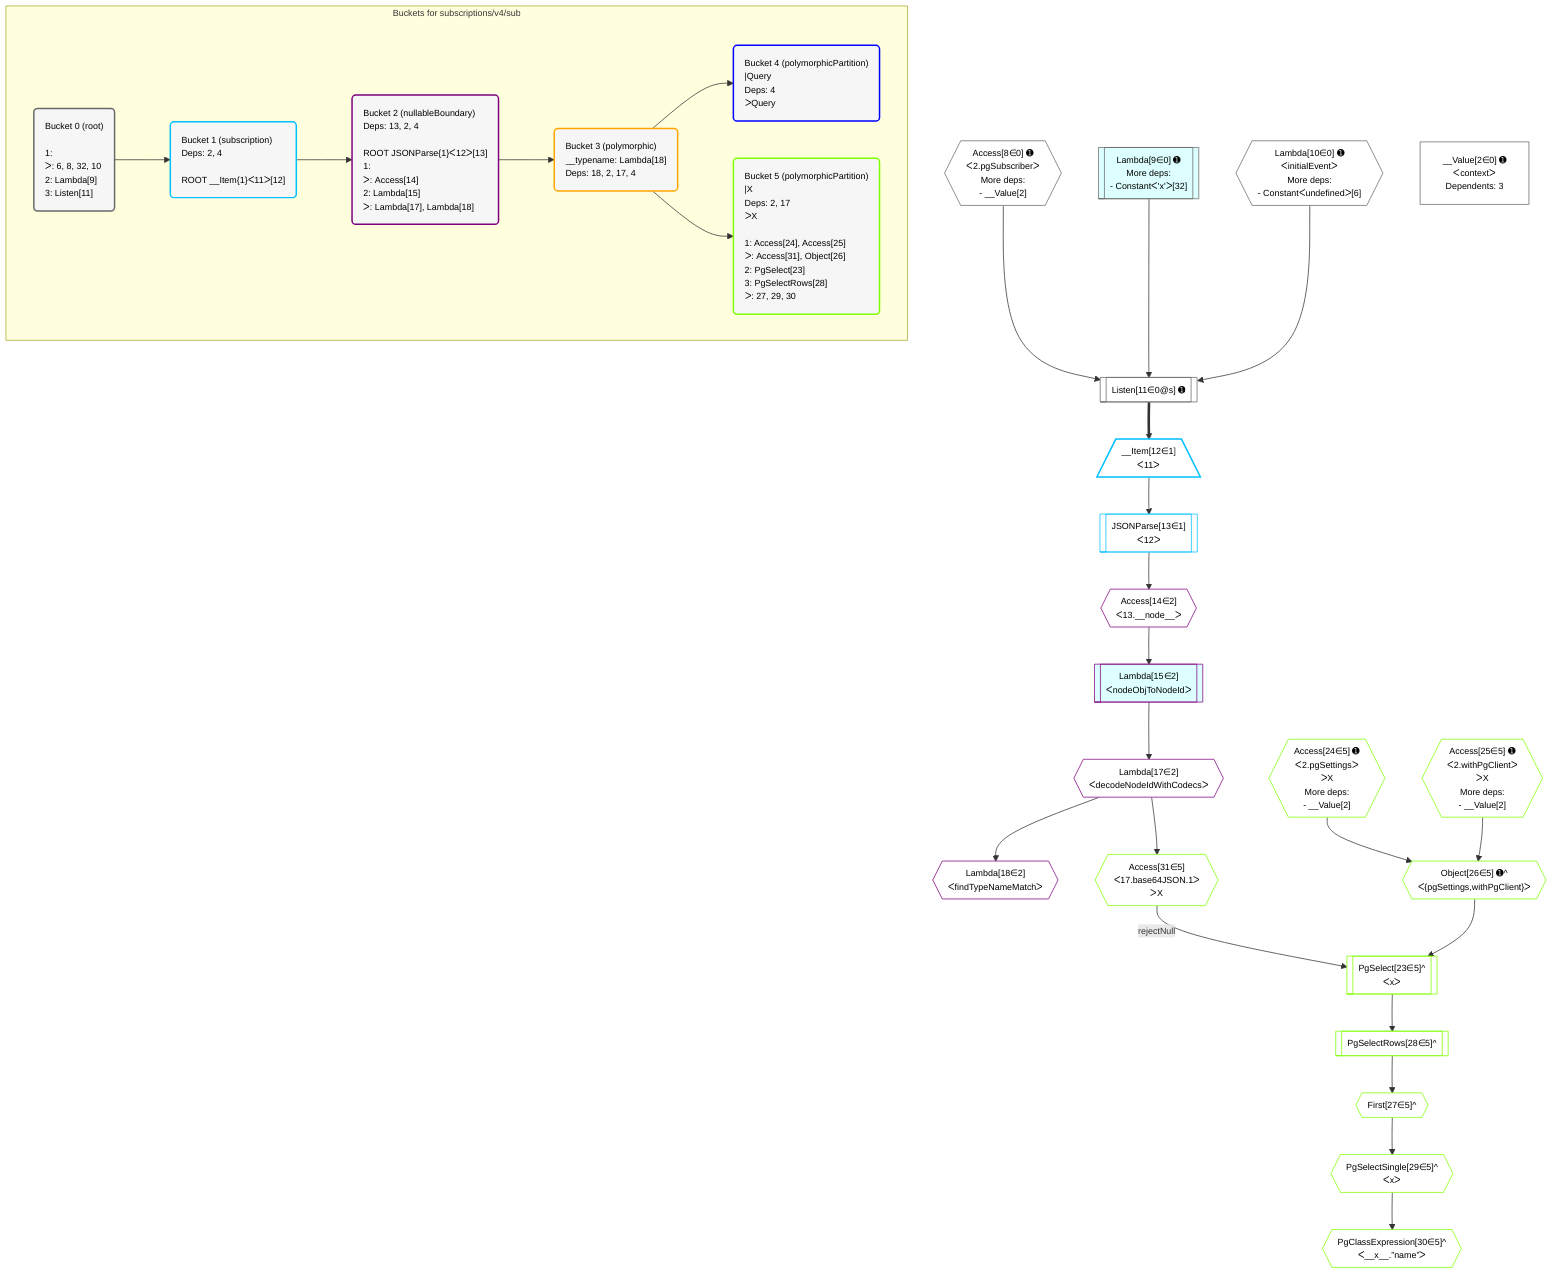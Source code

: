 %%{init: {'themeVariables': { 'fontSize': '12px'}}}%%
graph TD
    classDef path fill:#eee,stroke:#000,color:#000
    classDef plan fill:#fff,stroke-width:1px,color:#000
    classDef itemplan fill:#fff,stroke-width:2px,color:#000
    classDef unbatchedplan fill:#dff,stroke-width:1px,color:#000
    classDef sideeffectplan fill:#fcc,stroke-width:2px,color:#000
    classDef bucket fill:#f6f6f6,color:#000,stroke-width:2px,text-align:left

    subgraph "Buckets for subscriptions/v4/sub"
    Bucket0("Bucket 0 (root)<br /><br />1: <br />ᐳ: 6, 8, 32, 10<br />2: Lambda[9]<br />3: Listen[11]"):::bucket
    Bucket1("Bucket 1 (subscription)<br />Deps: 2, 4<br /><br />ROOT __Item{1}ᐸ11ᐳ[12]"):::bucket
    Bucket2("Bucket 2 (nullableBoundary)<br />Deps: 13, 2, 4<br /><br />ROOT JSONParse{1}ᐸ12ᐳ[13]<br />1: <br />ᐳ: Access[14]<br />2: Lambda[15]<br />ᐳ: Lambda[17], Lambda[18]"):::bucket
    Bucket3("Bucket 3 (polymorphic)<br />__typename: Lambda[18]<br />Deps: 18, 2, 17, 4"):::bucket
    Bucket4("Bucket 4 (polymorphicPartition)<br />|Query<br />Deps: 4<br />ᐳQuery"):::bucket
    Bucket5("Bucket 5 (polymorphicPartition)<br />|X<br />Deps: 2, 17<br />ᐳX<br /><br />1: Access[24], Access[25]<br />ᐳ: Access[31], Object[26]<br />2: PgSelect[23]<br />3: PgSelectRows[28]<br />ᐳ: 27, 29, 30"):::bucket
    end
    Bucket0 --> Bucket1
    Bucket1 --> Bucket2
    Bucket2 --> Bucket3
    Bucket3 --> Bucket4 & Bucket5

    %% plan dependencies
    Listen11[["Listen[11∈0@s] ➊"]]:::plan
    Access8{{"Access[8∈0] ➊<br />ᐸ2.pgSubscriberᐳ<br />More deps:<br />- __Value[2]"}}:::plan
    Lambda9[["Lambda[9∈0] ➊<br />More deps:<br />- Constantᐸ'x'ᐳ[32]"]]:::unbatchedplan
    Lambda10{{"Lambda[10∈0] ➊<br />ᐸinitialEventᐳ<br />More deps:<br />- Constantᐸundefinedᐳ[6]"}}:::plan
    Access8 & Lambda9 & Lambda10 --> Listen11
    __Value2["__Value[2∈0] ➊<br />ᐸcontextᐳ<br />Dependents: 3"]:::plan
    __Item12[/"__Item[12∈1]<br />ᐸ11ᐳ"\]:::itemplan
    Listen11 ==> __Item12
    JSONParse13[["JSONParse[13∈1]<br />ᐸ12ᐳ"]]:::plan
    __Item12 --> JSONParse13
    Access14{{"Access[14∈2]<br />ᐸ13.__node__ᐳ"}}:::plan
    JSONParse13 --> Access14
    Lambda15[["Lambda[15∈2]<br />ᐸnodeObjToNodeIdᐳ"]]:::unbatchedplan
    Access14 --> Lambda15
    Lambda17{{"Lambda[17∈2]<br />ᐸdecodeNodeIdWithCodecsᐳ"}}:::plan
    Lambda15 --> Lambda17
    Lambda18{{"Lambda[18∈2]<br />ᐸfindTypeNameMatchᐳ"}}:::plan
    Lambda17 --> Lambda18
    PgSelect23[["PgSelect[23∈5]^<br />ᐸxᐳ"]]:::plan
    Object26{{"Object[26∈5] ➊^<br />ᐸ{pgSettings,withPgClient}ᐳ"}}:::plan
    Access31{{"Access[31∈5]<br />ᐸ17.base64JSON.1ᐳ<br />ᐳX"}}:::plan
    Access31 -->|rejectNull| PgSelect23
    Object26 --> PgSelect23
    Access24{{"Access[24∈5] ➊<br />ᐸ2.pgSettingsᐳ<br />ᐳX<br />More deps:<br />- __Value[2]"}}:::plan
    Access25{{"Access[25∈5] ➊<br />ᐸ2.withPgClientᐳ<br />ᐳX<br />More deps:<br />- __Value[2]"}}:::plan
    Access24 & Access25 --> Object26
    First27{{"First[27∈5]^"}}:::plan
    PgSelectRows28[["PgSelectRows[28∈5]^"]]:::plan
    PgSelectRows28 --> First27
    PgSelect23 --> PgSelectRows28
    PgSelectSingle29{{"PgSelectSingle[29∈5]^<br />ᐸxᐳ"}}:::plan
    First27 --> PgSelectSingle29
    PgClassExpression30{{"PgClassExpression[30∈5]^<br />ᐸ__x__.”name”ᐳ"}}:::plan
    PgSelectSingle29 --> PgClassExpression30
    Lambda17 --> Access31

    %% define steps
    classDef bucket0 stroke:#696969
    class Bucket0,__Value2,Access8,Lambda9,Lambda10,Listen11 bucket0
    classDef bucket1 stroke:#00bfff
    class Bucket1,__Item12,JSONParse13 bucket1
    classDef bucket2 stroke:#7f007f
    class Bucket2,Access14,Lambda15,Lambda17,Lambda18 bucket2
    classDef bucket3 stroke:#ffa500
    class Bucket3 bucket3
    classDef bucket4 stroke:#0000ff
    class Bucket4 bucket4
    classDef bucket5 stroke:#7fff00
    class Bucket5,PgSelect23,Access24,Access25,Object26,First27,PgSelectRows28,PgSelectSingle29,PgClassExpression30,Access31 bucket5